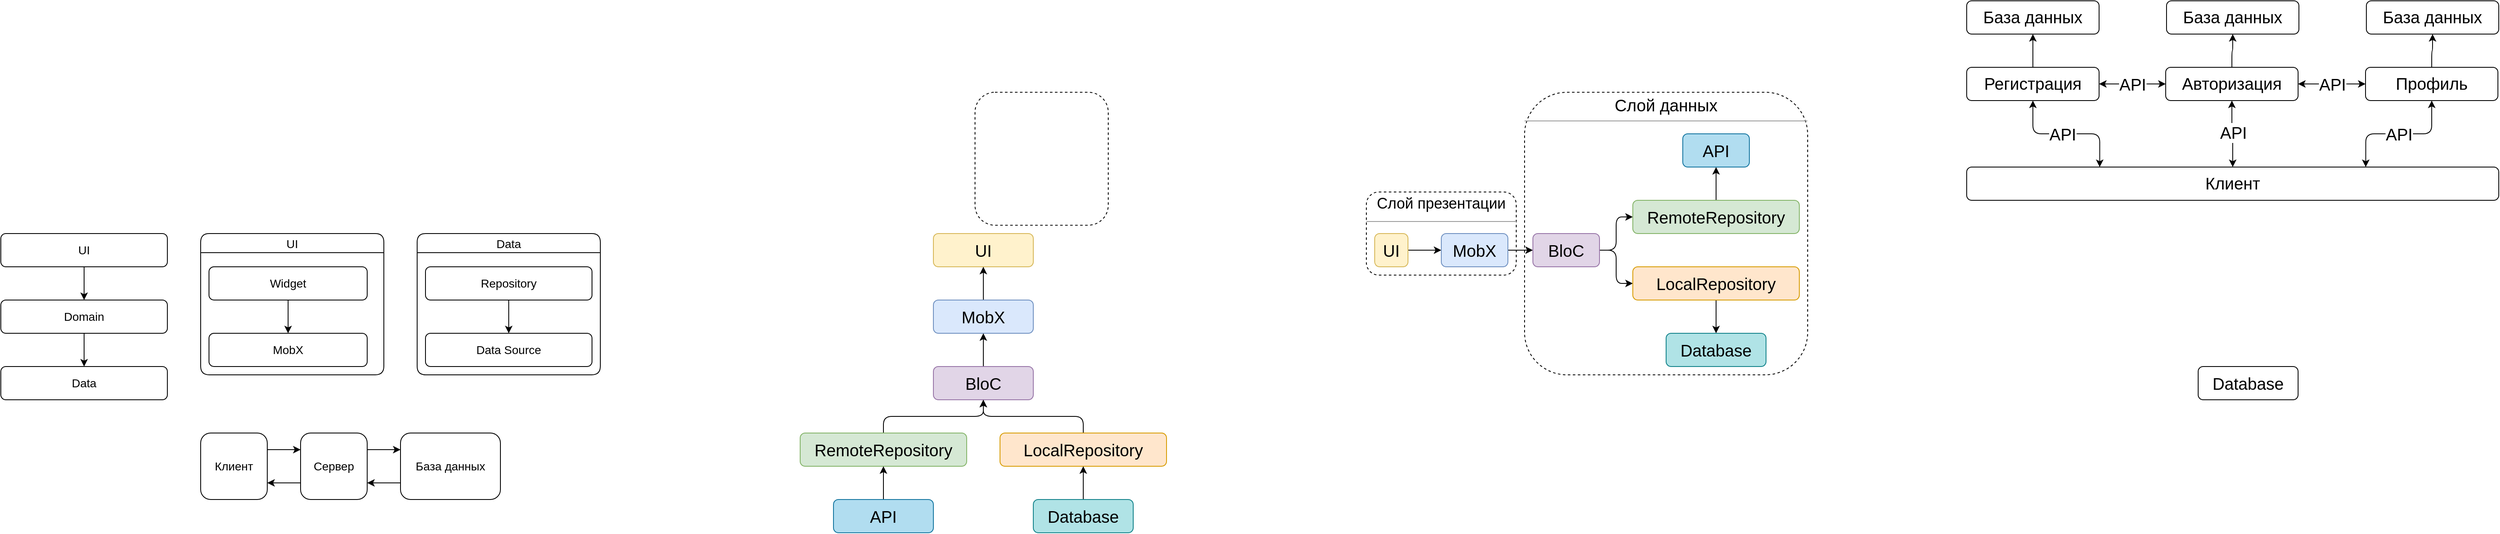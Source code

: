 <mxfile version="18.1.3" type="github">
  <diagram id="LPZCL1bj1sSWu9kygxX8" name="Page-1">
    <mxGraphModel dx="788" dy="1730" grid="1" gridSize="10" guides="1" tooltips="1" connect="1" arrows="1" fold="1" page="1" pageScale="1" pageWidth="827" pageHeight="1169" math="0" shadow="0">
      <root>
        <mxCell id="0" />
        <mxCell id="1" parent="0" />
        <mxCell id="qOLf-mq5q5zeJwDgDP6q-23" value="UI" style="swimlane;rounded=1;fontStyle=0;fontSize=14;" parent="1" vertex="1">
          <mxGeometry x="360" y="80" width="220" height="170" as="geometry" />
        </mxCell>
        <mxCell id="qOLf-mq5q5zeJwDgDP6q-24" value="&lt;font style=&quot;font-size: 14px&quot;&gt;MobX&lt;/font&gt;" style="rounded=1;whiteSpace=wrap;html=1;" parent="qOLf-mq5q5zeJwDgDP6q-23" vertex="1">
          <mxGeometry x="10" y="120" width="190" height="40" as="geometry" />
        </mxCell>
        <mxCell id="qOLf-mq5q5zeJwDgDP6q-13" value="&lt;font style=&quot;font-size: 14px&quot;&gt;Widget&lt;/font&gt;" style="rounded=1;whiteSpace=wrap;html=1;" parent="qOLf-mq5q5zeJwDgDP6q-23" vertex="1">
          <mxGeometry x="10" y="40" width="190" height="40" as="geometry" />
        </mxCell>
        <mxCell id="qOLf-mq5q5zeJwDgDP6q-25" value="" style="edgeStyle=orthogonalEdgeStyle;rounded=1;orthogonalLoop=1;jettySize=auto;html=1;" parent="qOLf-mq5q5zeJwDgDP6q-23" source="qOLf-mq5q5zeJwDgDP6q-13" target="qOLf-mq5q5zeJwDgDP6q-24" edge="1">
          <mxGeometry relative="1" as="geometry" />
        </mxCell>
        <mxCell id="qOLf-mq5q5zeJwDgDP6q-26" value="" style="group;rounded=1;" parent="1" vertex="1" connectable="0">
          <mxGeometry x="120" y="80" width="200" height="200" as="geometry" />
        </mxCell>
        <mxCell id="qOLf-mq5q5zeJwDgDP6q-1" value="&lt;font style=&quot;font-size: 14px&quot;&gt;UI&lt;/font&gt;" style="rounded=1;whiteSpace=wrap;html=1;" parent="qOLf-mq5q5zeJwDgDP6q-26" vertex="1">
          <mxGeometry width="200" height="40" as="geometry" />
        </mxCell>
        <mxCell id="qOLf-mq5q5zeJwDgDP6q-2" value="&lt;font style=&quot;font-size: 14px&quot;&gt;Domain&lt;/font&gt;" style="rounded=1;whiteSpace=wrap;html=1;" parent="qOLf-mq5q5zeJwDgDP6q-26" vertex="1">
          <mxGeometry y="80" width="200" height="40" as="geometry" />
        </mxCell>
        <mxCell id="qOLf-mq5q5zeJwDgDP6q-11" value="" style="edgeStyle=orthogonalEdgeStyle;rounded=1;orthogonalLoop=1;jettySize=auto;html=1;" parent="qOLf-mq5q5zeJwDgDP6q-26" source="qOLf-mq5q5zeJwDgDP6q-1" target="qOLf-mq5q5zeJwDgDP6q-2" edge="1">
          <mxGeometry relative="1" as="geometry" />
        </mxCell>
        <mxCell id="qOLf-mq5q5zeJwDgDP6q-3" value="&lt;font style=&quot;font-size: 14px&quot;&gt;Data&lt;/font&gt;" style="rounded=1;whiteSpace=wrap;html=1;" parent="qOLf-mq5q5zeJwDgDP6q-26" vertex="1">
          <mxGeometry y="160" width="200" height="40" as="geometry" />
        </mxCell>
        <mxCell id="qOLf-mq5q5zeJwDgDP6q-12" value="" style="edgeStyle=orthogonalEdgeStyle;rounded=1;orthogonalLoop=1;jettySize=auto;html=1;" parent="qOLf-mq5q5zeJwDgDP6q-26" source="qOLf-mq5q5zeJwDgDP6q-2" target="qOLf-mq5q5zeJwDgDP6q-3" edge="1">
          <mxGeometry relative="1" as="geometry" />
        </mxCell>
        <mxCell id="qOLf-mq5q5zeJwDgDP6q-27" value="Data" style="swimlane;rounded=1;fontStyle=0;fontSize=14;" parent="1" vertex="1">
          <mxGeometry x="620" y="80" width="220" height="170" as="geometry" />
        </mxCell>
        <mxCell id="qOLf-mq5q5zeJwDgDP6q-28" value="&lt;font style=&quot;font-size: 14px&quot;&gt;Data Source&lt;/font&gt;" style="rounded=1;whiteSpace=wrap;html=1;" parent="qOLf-mq5q5zeJwDgDP6q-27" vertex="1">
          <mxGeometry x="10" y="120" width="200" height="40" as="geometry" />
        </mxCell>
        <mxCell id="qOLf-mq5q5zeJwDgDP6q-29" value="&lt;font style=&quot;font-size: 14px&quot;&gt;Repository&lt;/font&gt;" style="rounded=1;whiteSpace=wrap;html=1;" parent="qOLf-mq5q5zeJwDgDP6q-27" vertex="1">
          <mxGeometry x="10" y="40" width="200" height="40" as="geometry" />
        </mxCell>
        <mxCell id="qOLf-mq5q5zeJwDgDP6q-30" value="" style="edgeStyle=orthogonalEdgeStyle;rounded=1;orthogonalLoop=1;jettySize=auto;html=1;" parent="qOLf-mq5q5zeJwDgDP6q-27" source="qOLf-mq5q5zeJwDgDP6q-29" target="qOLf-mq5q5zeJwDgDP6q-28" edge="1">
          <mxGeometry relative="1" as="geometry" />
        </mxCell>
        <mxCell id="Rb2n_aNkoKd0YVtxUsO5-4" style="edgeStyle=orthogonalEdgeStyle;rounded=1;orthogonalLoop=1;jettySize=auto;html=1;exitX=1;exitY=0.25;exitDx=0;exitDy=0;entryX=0;entryY=0.25;entryDx=0;entryDy=0;" parent="1" source="Rb2n_aNkoKd0YVtxUsO5-1" target="Rb2n_aNkoKd0YVtxUsO5-2" edge="1">
          <mxGeometry relative="1" as="geometry" />
        </mxCell>
        <mxCell id="Rb2n_aNkoKd0YVtxUsO5-1" value="&lt;font style=&quot;font-size: 14px;&quot;&gt;Клиент&lt;/font&gt;" style="rounded=1;whiteSpace=wrap;html=1;" parent="1" vertex="1">
          <mxGeometry x="360" y="320" width="80" height="80" as="geometry" />
        </mxCell>
        <mxCell id="Rb2n_aNkoKd0YVtxUsO5-5" style="edgeStyle=orthogonalEdgeStyle;rounded=1;orthogonalLoop=1;jettySize=auto;html=1;exitX=1;exitY=0.25;exitDx=0;exitDy=0;entryX=0;entryY=0.25;entryDx=0;entryDy=0;" parent="1" source="Rb2n_aNkoKd0YVtxUsO5-2" target="Rb2n_aNkoKd0YVtxUsO5-3" edge="1">
          <mxGeometry relative="1" as="geometry" />
        </mxCell>
        <mxCell id="Rb2n_aNkoKd0YVtxUsO5-7" style="edgeStyle=orthogonalEdgeStyle;rounded=1;orthogonalLoop=1;jettySize=auto;html=1;exitX=0;exitY=0.75;exitDx=0;exitDy=0;entryX=1;entryY=0.75;entryDx=0;entryDy=0;" parent="1" source="Rb2n_aNkoKd0YVtxUsO5-2" target="Rb2n_aNkoKd0YVtxUsO5-1" edge="1">
          <mxGeometry relative="1" as="geometry" />
        </mxCell>
        <mxCell id="Rb2n_aNkoKd0YVtxUsO5-2" value="&lt;font style=&quot;font-size: 14px;&quot;&gt;Сервер&lt;/font&gt;" style="rounded=1;whiteSpace=wrap;html=1;" parent="1" vertex="1">
          <mxGeometry x="480" y="320" width="80" height="80" as="geometry" />
        </mxCell>
        <mxCell id="Rb2n_aNkoKd0YVtxUsO5-6" style="edgeStyle=orthogonalEdgeStyle;rounded=1;orthogonalLoop=1;jettySize=auto;html=1;exitX=0;exitY=0.75;exitDx=0;exitDy=0;entryX=1;entryY=0.75;entryDx=0;entryDy=0;" parent="1" source="Rb2n_aNkoKd0YVtxUsO5-3" target="Rb2n_aNkoKd0YVtxUsO5-2" edge="1">
          <mxGeometry relative="1" as="geometry" />
        </mxCell>
        <mxCell id="Rb2n_aNkoKd0YVtxUsO5-3" value="&lt;font style=&quot;font-size: 14px;&quot;&gt;База данных&lt;/font&gt;" style="rounded=1;whiteSpace=wrap;html=1;" parent="1" vertex="1">
          <mxGeometry x="600" y="320" width="120" height="80" as="geometry" />
        </mxCell>
        <mxCell id="vffTMuuCBhIWsqTr6Ogg-1" value="&lt;font style=&quot;font-size: 20px;&quot;&gt;UI&lt;/font&gt;" style="rounded=1;whiteSpace=wrap;html=1;fillColor=#fff2cc;strokeColor=#d6b656;" parent="1" vertex="1">
          <mxGeometry x="1240" y="80" width="120" height="40" as="geometry" />
        </mxCell>
        <mxCell id="vffTMuuCBhIWsqTr6Ogg-8" value="" style="edgeStyle=orthogonalEdgeStyle;rounded=1;orthogonalLoop=1;jettySize=auto;html=1;" parent="1" source="vffTMuuCBhIWsqTr6Ogg-2" target="vffTMuuCBhIWsqTr6Ogg-1" edge="1">
          <mxGeometry relative="1" as="geometry" />
        </mxCell>
        <mxCell id="vffTMuuCBhIWsqTr6Ogg-2" value="&lt;font style=&quot;font-size: 20px;&quot;&gt;MobX&lt;/font&gt;" style="rounded=1;whiteSpace=wrap;html=1;fillColor=#dae8fc;strokeColor=#6c8ebf;" parent="1" vertex="1">
          <mxGeometry x="1240" y="160" width="120" height="40" as="geometry" />
        </mxCell>
        <mxCell id="vffTMuuCBhIWsqTr6Ogg-9" value="" style="edgeStyle=orthogonalEdgeStyle;rounded=1;orthogonalLoop=1;jettySize=auto;html=1;" parent="1" source="vffTMuuCBhIWsqTr6Ogg-3" target="vffTMuuCBhIWsqTr6Ogg-2" edge="1">
          <mxGeometry relative="1" as="geometry" />
        </mxCell>
        <mxCell id="vffTMuuCBhIWsqTr6Ogg-3" value="&lt;font style=&quot;font-size: 20px;&quot;&gt;BloC&lt;/font&gt;" style="rounded=1;whiteSpace=wrap;html=1;fillColor=#e1d5e7;strokeColor=#9673a6;" parent="1" vertex="1">
          <mxGeometry x="1240" y="240" width="120" height="40" as="geometry" />
        </mxCell>
        <mxCell id="vffTMuuCBhIWsqTr6Ogg-12" style="edgeStyle=orthogonalEdgeStyle;rounded=1;orthogonalLoop=1;jettySize=auto;html=1;entryX=0.5;entryY=1;entryDx=0;entryDy=0;fontSize=20;" parent="1" source="vffTMuuCBhIWsqTr6Ogg-4" target="vffTMuuCBhIWsqTr6Ogg-3" edge="1">
          <mxGeometry relative="1" as="geometry" />
        </mxCell>
        <mxCell id="vffTMuuCBhIWsqTr6Ogg-4" value="&lt;font style=&quot;font-size: 20px;&quot;&gt;RemoteRepository&lt;/font&gt;" style="rounded=1;whiteSpace=wrap;html=1;fillColor=#d5e8d4;strokeColor=#82b366;" parent="1" vertex="1">
          <mxGeometry x="1080" y="320" width="200" height="40" as="geometry" />
        </mxCell>
        <mxCell id="vffTMuuCBhIWsqTr6Ogg-13" style="edgeStyle=orthogonalEdgeStyle;rounded=1;orthogonalLoop=1;jettySize=auto;html=1;entryX=0.5;entryY=1;entryDx=0;entryDy=0;fontSize=20;" parent="1" source="vffTMuuCBhIWsqTr6Ogg-5" target="vffTMuuCBhIWsqTr6Ogg-3" edge="1">
          <mxGeometry relative="1" as="geometry" />
        </mxCell>
        <mxCell id="vffTMuuCBhIWsqTr6Ogg-5" value="&lt;font style=&quot;font-size: 20px;&quot;&gt;LocalRepository&lt;/font&gt;" style="rounded=1;whiteSpace=wrap;html=1;fillColor=#ffe6cc;strokeColor=#d79b00;" parent="1" vertex="1">
          <mxGeometry x="1320" y="320" width="200" height="40" as="geometry" />
        </mxCell>
        <mxCell id="vffTMuuCBhIWsqTr6Ogg-10" value="" style="edgeStyle=orthogonalEdgeStyle;rounded=1;orthogonalLoop=1;jettySize=auto;html=1;fontSize=20;" parent="1" source="vffTMuuCBhIWsqTr6Ogg-6" target="vffTMuuCBhIWsqTr6Ogg-4" edge="1">
          <mxGeometry relative="1" as="geometry" />
        </mxCell>
        <mxCell id="vffTMuuCBhIWsqTr6Ogg-6" value="&lt;font style=&quot;font-size: 20px;&quot;&gt;API&lt;/font&gt;" style="rounded=1;whiteSpace=wrap;html=1;fillColor=#b1ddf0;strokeColor=#10739e;" parent="1" vertex="1">
          <mxGeometry x="1120" y="400" width="120" height="40" as="geometry" />
        </mxCell>
        <mxCell id="vffTMuuCBhIWsqTr6Ogg-11" value="" style="edgeStyle=orthogonalEdgeStyle;rounded=1;orthogonalLoop=1;jettySize=auto;html=1;fontSize=20;" parent="1" source="vffTMuuCBhIWsqTr6Ogg-7" target="vffTMuuCBhIWsqTr6Ogg-5" edge="1">
          <mxGeometry relative="1" as="geometry" />
        </mxCell>
        <mxCell id="vffTMuuCBhIWsqTr6Ogg-7" value="&lt;font style=&quot;font-size: 20px;&quot;&gt;Database&lt;/font&gt;" style="rounded=1;whiteSpace=wrap;html=1;fillColor=#b0e3e6;strokeColor=#0e8088;" parent="1" vertex="1">
          <mxGeometry x="1360" y="400" width="120" height="40" as="geometry" />
        </mxCell>
        <mxCell id="vffTMuuCBhIWsqTr6Ogg-15" value="" style="rounded=1;whiteSpace=wrap;html=1;fontSize=20;fillColor=none;dashed=1;" parent="1" vertex="1">
          <mxGeometry x="1290" y="-90" width="160" height="160" as="geometry" />
        </mxCell>
        <mxCell id="vffTMuuCBhIWsqTr6Ogg-39" style="edgeStyle=orthogonalEdgeStyle;rounded=1;orthogonalLoop=1;jettySize=auto;html=1;entryX=0;entryY=0.5;entryDx=0;entryDy=0;fontSize=18;" parent="1" source="vffTMuuCBhIWsqTr6Ogg-16" target="vffTMuuCBhIWsqTr6Ogg-18" edge="1">
          <mxGeometry relative="1" as="geometry" />
        </mxCell>
        <mxCell id="vffTMuuCBhIWsqTr6Ogg-16" value="&lt;font style=&quot;font-size: 20px;&quot;&gt;UI&lt;/font&gt;" style="rounded=1;whiteSpace=wrap;html=1;fillColor=#fff2cc;strokeColor=#d6b656;" parent="1" vertex="1">
          <mxGeometry x="1770" y="80" width="40" height="40" as="geometry" />
        </mxCell>
        <mxCell id="vffTMuuCBhIWsqTr6Ogg-40" style="edgeStyle=orthogonalEdgeStyle;rounded=1;orthogonalLoop=1;jettySize=auto;html=1;entryX=0;entryY=0.5;entryDx=0;entryDy=0;fontSize=18;" parent="1" source="vffTMuuCBhIWsqTr6Ogg-18" target="vffTMuuCBhIWsqTr6Ogg-20" edge="1">
          <mxGeometry relative="1" as="geometry" />
        </mxCell>
        <mxCell id="vffTMuuCBhIWsqTr6Ogg-18" value="&lt;font style=&quot;font-size: 20px;&quot;&gt;MobX&lt;/font&gt;" style="rounded=1;whiteSpace=wrap;html=1;fillColor=#dae8fc;strokeColor=#6c8ebf;" parent="1" vertex="1">
          <mxGeometry x="1850" y="80" width="80" height="40" as="geometry" />
        </mxCell>
        <mxCell id="vffTMuuCBhIWsqTr6Ogg-43" style="edgeStyle=orthogonalEdgeStyle;rounded=1;orthogonalLoop=1;jettySize=auto;html=1;entryX=0;entryY=0.5;entryDx=0;entryDy=0;fontSize=18;" parent="1" source="vffTMuuCBhIWsqTr6Ogg-20" target="vffTMuuCBhIWsqTr6Ogg-24" edge="1">
          <mxGeometry relative="1" as="geometry" />
        </mxCell>
        <mxCell id="vffTMuuCBhIWsqTr6Ogg-44" style="edgeStyle=orthogonalEdgeStyle;rounded=1;orthogonalLoop=1;jettySize=auto;html=1;entryX=0;entryY=0.5;entryDx=0;entryDy=0;fontSize=18;" parent="1" source="vffTMuuCBhIWsqTr6Ogg-20" target="vffTMuuCBhIWsqTr6Ogg-22" edge="1">
          <mxGeometry relative="1" as="geometry" />
        </mxCell>
        <mxCell id="vffTMuuCBhIWsqTr6Ogg-20" value="&lt;font style=&quot;font-size: 20px;&quot;&gt;BloC&lt;/font&gt;" style="rounded=1;whiteSpace=wrap;html=1;fillColor=#e1d5e7;strokeColor=#9673a6;" parent="1" vertex="1">
          <mxGeometry x="1960" y="80" width="80" height="40" as="geometry" />
        </mxCell>
        <mxCell id="vffTMuuCBhIWsqTr6Ogg-41" style="edgeStyle=orthogonalEdgeStyle;rounded=1;orthogonalLoop=1;jettySize=auto;html=1;entryX=0.5;entryY=1;entryDx=0;entryDy=0;fontSize=18;" parent="1" source="vffTMuuCBhIWsqTr6Ogg-22" target="vffTMuuCBhIWsqTr6Ogg-26" edge="1">
          <mxGeometry relative="1" as="geometry" />
        </mxCell>
        <mxCell id="vffTMuuCBhIWsqTr6Ogg-22" value="&lt;font style=&quot;font-size: 20px;&quot;&gt;RemoteRepository&lt;/font&gt;" style="rounded=1;whiteSpace=wrap;html=1;fillColor=#d5e8d4;strokeColor=#82b366;" parent="1" vertex="1">
          <mxGeometry x="2080" y="40" width="200" height="40" as="geometry" />
        </mxCell>
        <mxCell id="vffTMuuCBhIWsqTr6Ogg-42" style="edgeStyle=orthogonalEdgeStyle;rounded=1;orthogonalLoop=1;jettySize=auto;html=1;entryX=0.5;entryY=0;entryDx=0;entryDy=0;fontSize=18;" parent="1" source="vffTMuuCBhIWsqTr6Ogg-24" target="vffTMuuCBhIWsqTr6Ogg-28" edge="1">
          <mxGeometry relative="1" as="geometry" />
        </mxCell>
        <mxCell id="vffTMuuCBhIWsqTr6Ogg-24" value="&lt;font style=&quot;font-size: 20px;&quot;&gt;LocalRepository&lt;/font&gt;" style="rounded=1;whiteSpace=wrap;html=1;fillColor=#ffe6cc;strokeColor=#d79b00;" parent="1" vertex="1">
          <mxGeometry x="2080" y="120" width="200" height="40" as="geometry" />
        </mxCell>
        <mxCell id="vffTMuuCBhIWsqTr6Ogg-26" value="&lt;font style=&quot;font-size: 20px;&quot;&gt;API&lt;/font&gt;" style="rounded=1;whiteSpace=wrap;html=1;fillColor=#b1ddf0;strokeColor=#10739e;" parent="1" vertex="1">
          <mxGeometry x="2140" y="-40" width="80" height="40" as="geometry" />
        </mxCell>
        <mxCell id="vffTMuuCBhIWsqTr6Ogg-28" value="&lt;font style=&quot;font-size: 20px;&quot;&gt;Database&lt;/font&gt;" style="rounded=1;whiteSpace=wrap;html=1;fillColor=#b0e3e6;strokeColor=#0e8088;" parent="1" vertex="1">
          <mxGeometry x="2120" y="200" width="120" height="40" as="geometry" />
        </mxCell>
        <mxCell id="vffTMuuCBhIWsqTr6Ogg-34" value="&lt;p style=&quot;margin: 4px 0px 0px; text-align: center; font-size: 18px;&quot;&gt;&lt;font style=&quot;font-size: 18px;&quot;&gt;Слой&lt;b&gt; &lt;/b&gt;презентации&lt;/font&gt;&lt;/p&gt;&lt;hr style=&quot;font-size: 18px;&quot; size=&quot;1&quot;&gt;&lt;div style=&quot;height: 2px; font-size: 18px;&quot;&gt;&lt;/div&gt;" style="verticalAlign=top;align=left;overflow=fill;fontSize=12;fontFamily=Helvetica;html=1;rounded=1;dashed=1;fillColor=none;" parent="1" vertex="1">
          <mxGeometry x="1760" y="30" width="180" height="100" as="geometry" />
        </mxCell>
        <mxCell id="vffTMuuCBhIWsqTr6Ogg-35" value="&lt;p style=&quot;margin:0px;margin-top:4px;text-align:center;&quot;&gt;&lt;span style=&quot;font-size: 20px;&quot;&gt;Слой данных&lt;/span&gt;&lt;/p&gt;&lt;hr size=&quot;1&quot;&gt;&lt;div style=&quot;height:2px;&quot;&gt;&lt;/div&gt;" style="verticalAlign=top;align=left;overflow=fill;fontSize=12;fontFamily=Helvetica;html=1;rounded=1;dashed=1;fillColor=none;" parent="1" vertex="1">
          <mxGeometry x="1950" y="-90" width="340" height="340" as="geometry" />
        </mxCell>
        <mxCell id="vffTMuuCBhIWsqTr6Ogg-54" style="edgeStyle=orthogonalEdgeStyle;rounded=1;orthogonalLoop=1;jettySize=auto;html=1;entryX=0.25;entryY=0;entryDx=0;entryDy=0;fontSize=20;strokeColor=default;startArrow=classic;startFill=1;" parent="1" source="vffTMuuCBhIWsqTr6Ogg-45" target="vffTMuuCBhIWsqTr6Ogg-51" edge="1">
          <mxGeometry relative="1" as="geometry" />
        </mxCell>
        <mxCell id="vffTMuuCBhIWsqTr6Ogg-57" value="API" style="edgeLabel;html=1;align=center;verticalAlign=middle;resizable=0;points=[];fontSize=20;rounded=1;" parent="vffTMuuCBhIWsqTr6Ogg-54" vertex="1" connectable="0">
          <mxGeometry x="-0.056" relative="1" as="geometry">
            <mxPoint as="offset" />
          </mxGeometry>
        </mxCell>
        <mxCell id="vffTMuuCBhIWsqTr6Ogg-66" style="edgeStyle=orthogonalEdgeStyle;rounded=1;orthogonalLoop=1;jettySize=auto;html=1;entryX=0.5;entryY=1;entryDx=0;entryDy=0;fontSize=20;startArrow=none;startFill=0;strokeColor=default;" parent="1" source="vffTMuuCBhIWsqTr6Ogg-45" target="vffTMuuCBhIWsqTr6Ogg-48" edge="1">
          <mxGeometry relative="1" as="geometry" />
        </mxCell>
        <mxCell id="vffTMuuCBhIWsqTr6Ogg-45" value="&lt;font style=&quot;font-size: 20px;&quot;&gt;Регистрация&lt;/font&gt;" style="rounded=1;whiteSpace=wrap;html=1;fontSize=18;" parent="1" vertex="1">
          <mxGeometry x="2481" y="-120" width="159" height="40" as="geometry" />
        </mxCell>
        <mxCell id="vffTMuuCBhIWsqTr6Ogg-56" style="edgeStyle=orthogonalEdgeStyle;rounded=1;orthogonalLoop=1;jettySize=auto;html=1;entryX=0.5;entryY=0;entryDx=0;entryDy=0;fontSize=20;startArrow=classic;startFill=1;" parent="1" source="vffTMuuCBhIWsqTr6Ogg-46" target="vffTMuuCBhIWsqTr6Ogg-51" edge="1">
          <mxGeometry relative="1" as="geometry" />
        </mxCell>
        <mxCell id="vffTMuuCBhIWsqTr6Ogg-58" value="API" style="edgeLabel;html=1;align=center;verticalAlign=middle;resizable=0;points=[];fontSize=20;rounded=1;" parent="vffTMuuCBhIWsqTr6Ogg-56" vertex="1" connectable="0">
          <mxGeometry x="-0.074" y="1" relative="1" as="geometry">
            <mxPoint as="offset" />
          </mxGeometry>
        </mxCell>
        <mxCell id="vffTMuuCBhIWsqTr6Ogg-61" value="API" style="edgeStyle=orthogonalEdgeStyle;rounded=1;orthogonalLoop=1;jettySize=auto;html=1;entryX=1;entryY=0.5;entryDx=0;entryDy=0;fontSize=20;startArrow=classic;startFill=1;strokeColor=default;" parent="1" source="vffTMuuCBhIWsqTr6Ogg-46" target="vffTMuuCBhIWsqTr6Ogg-45" edge="1">
          <mxGeometry relative="1" as="geometry" />
        </mxCell>
        <mxCell id="vffTMuuCBhIWsqTr6Ogg-62" value="API" style="edgeStyle=orthogonalEdgeStyle;rounded=1;orthogonalLoop=1;jettySize=auto;html=1;entryX=0;entryY=0.5;entryDx=0;entryDy=0;fontSize=20;startArrow=classic;startFill=1;strokeColor=default;" parent="1" source="vffTMuuCBhIWsqTr6Ogg-46" target="vffTMuuCBhIWsqTr6Ogg-47" edge="1">
          <mxGeometry relative="1" as="geometry" />
        </mxCell>
        <mxCell id="vffTMuuCBhIWsqTr6Ogg-64" style="edgeStyle=orthogonalEdgeStyle;rounded=1;orthogonalLoop=1;jettySize=auto;html=1;entryX=0.5;entryY=1;entryDx=0;entryDy=0;fontSize=20;startArrow=none;startFill=0;strokeColor=default;" parent="1" source="vffTMuuCBhIWsqTr6Ogg-46" target="vffTMuuCBhIWsqTr6Ogg-52" edge="1">
          <mxGeometry relative="1" as="geometry" />
        </mxCell>
        <mxCell id="vffTMuuCBhIWsqTr6Ogg-46" value="&lt;font style=&quot;font-size: 20px;&quot;&gt;Авторизация&lt;/font&gt;" style="rounded=1;whiteSpace=wrap;html=1;fontSize=18;" parent="1" vertex="1">
          <mxGeometry x="2720" y="-120" width="159" height="40" as="geometry" />
        </mxCell>
        <mxCell id="vffTMuuCBhIWsqTr6Ogg-55" style="edgeStyle=orthogonalEdgeStyle;rounded=1;orthogonalLoop=1;jettySize=auto;html=1;entryX=0.75;entryY=0;entryDx=0;entryDy=0;fontSize=20;startArrow=classic;startFill=1;" parent="1" source="vffTMuuCBhIWsqTr6Ogg-47" target="vffTMuuCBhIWsqTr6Ogg-51" edge="1">
          <mxGeometry relative="1" as="geometry" />
        </mxCell>
        <mxCell id="vffTMuuCBhIWsqTr6Ogg-59" value="API" style="edgeLabel;html=1;align=center;verticalAlign=middle;resizable=0;points=[];fontSize=20;rounded=1;" parent="vffTMuuCBhIWsqTr6Ogg-55" vertex="1" connectable="0">
          <mxGeometry x="0.005" relative="1" as="geometry">
            <mxPoint as="offset" />
          </mxGeometry>
        </mxCell>
        <mxCell id="vffTMuuCBhIWsqTr6Ogg-63" style="edgeStyle=orthogonalEdgeStyle;rounded=1;orthogonalLoop=1;jettySize=auto;html=1;entryX=0.5;entryY=1;entryDx=0;entryDy=0;fontSize=20;startArrow=none;startFill=0;strokeColor=default;" parent="1" source="vffTMuuCBhIWsqTr6Ogg-47" target="vffTMuuCBhIWsqTr6Ogg-53" edge="1">
          <mxGeometry relative="1" as="geometry" />
        </mxCell>
        <mxCell id="vffTMuuCBhIWsqTr6Ogg-47" value="&lt;font style=&quot;font-size: 20px;&quot;&gt;Профиль&lt;/font&gt;" style="rounded=1;whiteSpace=wrap;html=1;fontSize=18;" parent="1" vertex="1">
          <mxGeometry x="2960" y="-120" width="159" height="40" as="geometry" />
        </mxCell>
        <mxCell id="vffTMuuCBhIWsqTr6Ogg-48" value="&lt;font style=&quot;font-size: 20px;&quot;&gt;База данных&lt;/font&gt;" style="rounded=1;whiteSpace=wrap;html=1;fontSize=18;" parent="1" vertex="1">
          <mxGeometry x="2481" y="-200" width="159" height="40" as="geometry" />
        </mxCell>
        <mxCell id="vffTMuuCBhIWsqTr6Ogg-51" value="&lt;font style=&quot;font-size: 20px;&quot;&gt;Клиент&lt;/font&gt;" style="rounded=1;whiteSpace=wrap;html=1;fontSize=18;" parent="1" vertex="1">
          <mxGeometry x="2481" width="639" height="40" as="geometry" />
        </mxCell>
        <mxCell id="vffTMuuCBhIWsqTr6Ogg-52" value="&lt;font style=&quot;font-size: 20px;&quot;&gt;База данных&lt;/font&gt;" style="rounded=1;whiteSpace=wrap;html=1;fontSize=18;" parent="1" vertex="1">
          <mxGeometry x="2721" y="-200" width="159" height="40" as="geometry" />
        </mxCell>
        <mxCell id="vffTMuuCBhIWsqTr6Ogg-53" value="&lt;font style=&quot;font-size: 20px;&quot;&gt;База данных&lt;/font&gt;" style="rounded=1;whiteSpace=wrap;html=1;fontSize=18;" parent="1" vertex="1">
          <mxGeometry x="2961" y="-200" width="159" height="40" as="geometry" />
        </mxCell>
        <mxCell id="yS9KY37kt2uK0ZD4EyS9-1" value="&lt;font style=&quot;font-size: 20px;&quot;&gt;Database&lt;/font&gt;" style="rounded=1;whiteSpace=wrap;html=1;" vertex="1" parent="1">
          <mxGeometry x="2759" y="240" width="120" height="40" as="geometry" />
        </mxCell>
      </root>
    </mxGraphModel>
  </diagram>
</mxfile>
